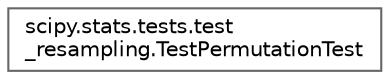digraph "Graphical Class Hierarchy"
{
 // LATEX_PDF_SIZE
  bgcolor="transparent";
  edge [fontname=Helvetica,fontsize=10,labelfontname=Helvetica,labelfontsize=10];
  node [fontname=Helvetica,fontsize=10,shape=box,height=0.2,width=0.4];
  rankdir="LR";
  Node0 [id="Node000000",label="scipy.stats.tests.test\l_resampling.TestPermutationTest",height=0.2,width=0.4,color="grey40", fillcolor="white", style="filled",URL="$d1/d21/classscipy_1_1stats_1_1tests_1_1test__resampling_1_1TestPermutationTest.html",tooltip=" "];
}
